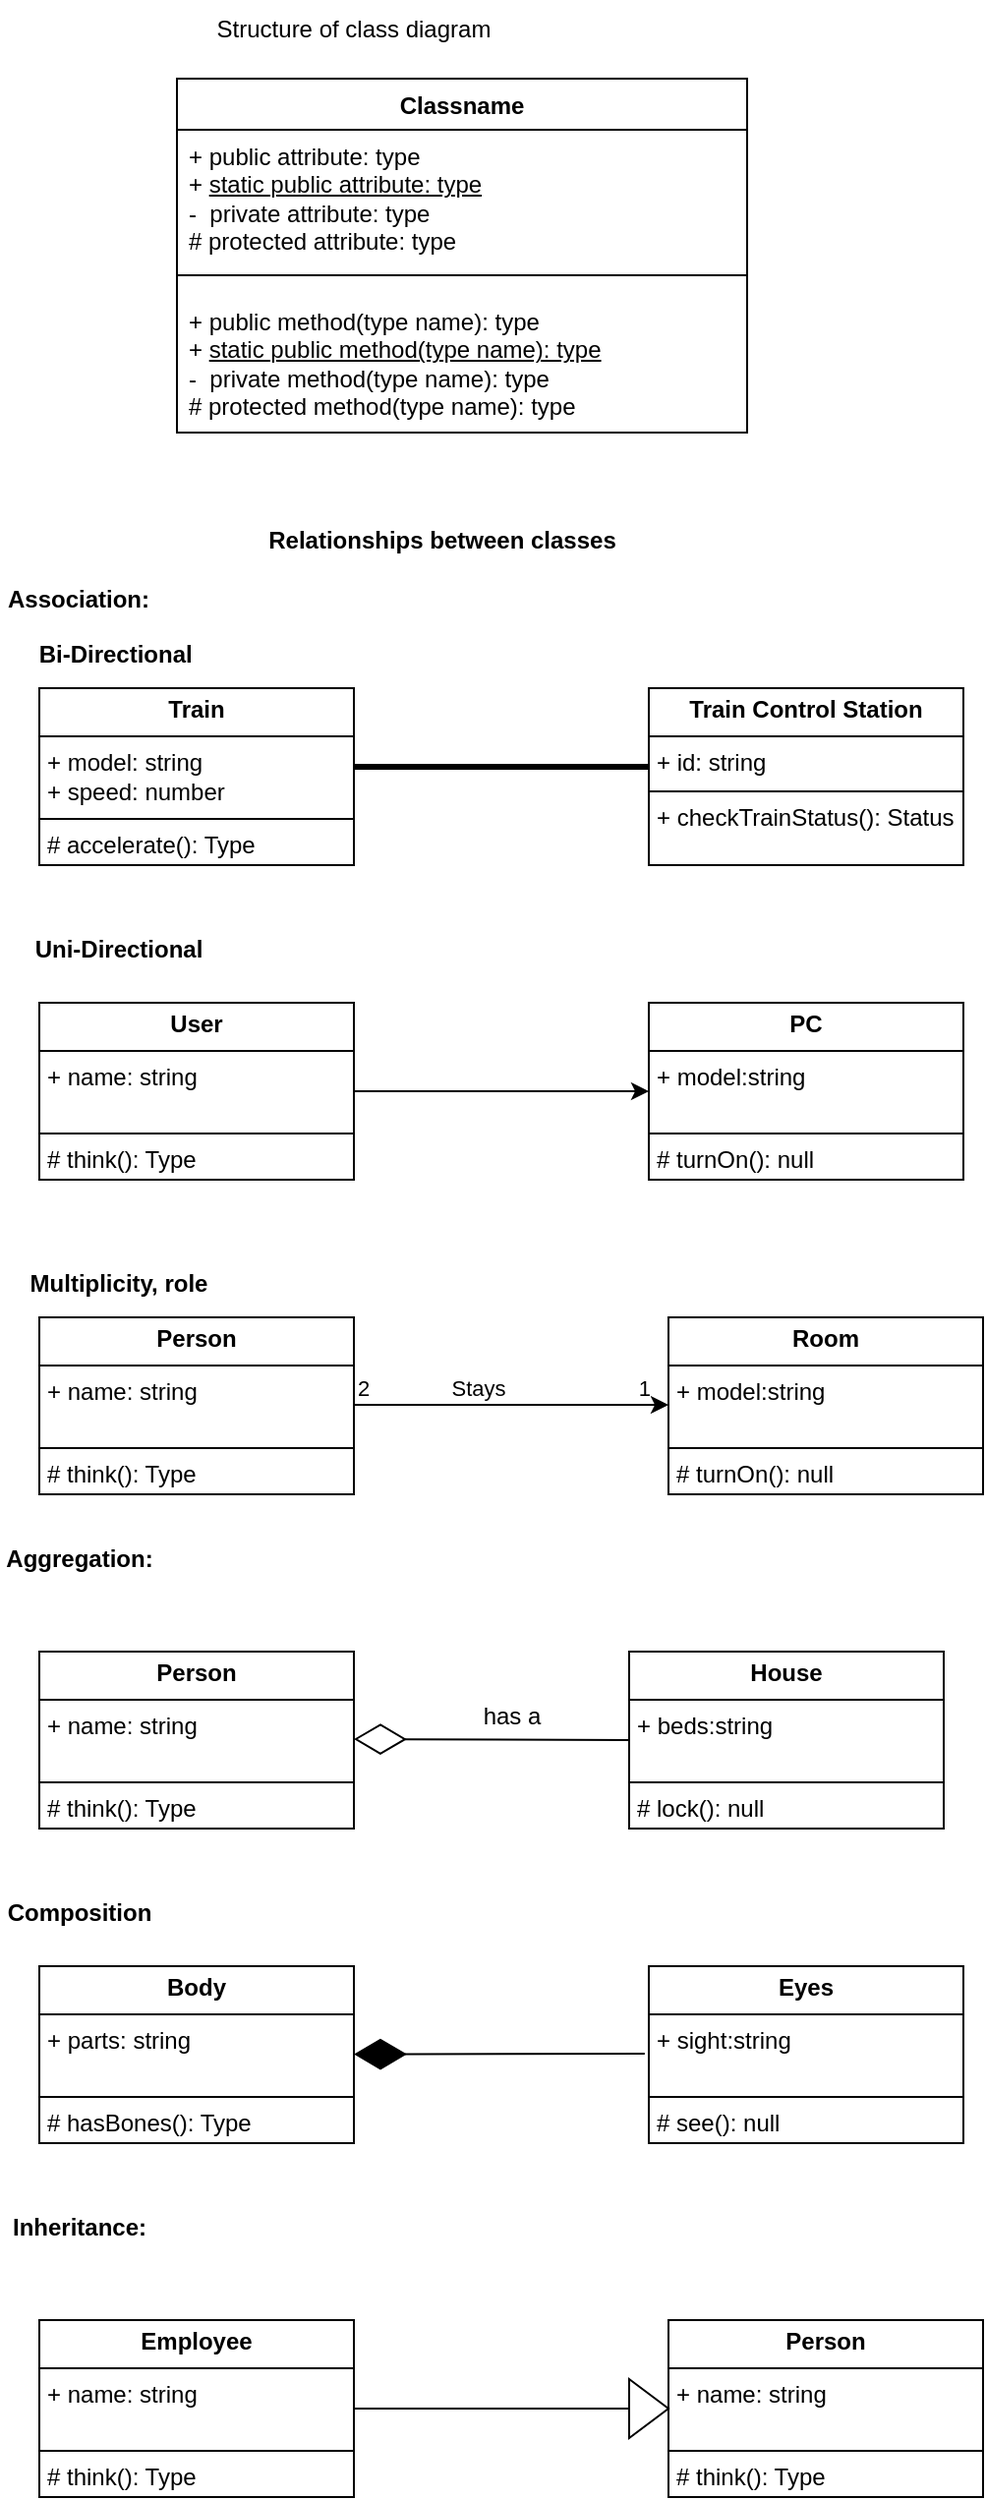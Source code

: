 <mxfile version="24.6.4" type="device">
  <diagram id="C5RBs43oDa-KdzZeNtuy" name="Page-1">
    <mxGraphModel dx="975" dy="620" grid="1" gridSize="10" guides="1" tooltips="1" connect="1" arrows="1" fold="1" page="1" pageScale="1" pageWidth="827" pageHeight="1169" math="0" shadow="0">
      <root>
        <mxCell id="WIyWlLk6GJQsqaUBKTNV-0" />
        <mxCell id="WIyWlLk6GJQsqaUBKTNV-1" parent="WIyWlLk6GJQsqaUBKTNV-0" />
        <mxCell id="cpgc6kPSxQxN5DvxXDfj-4" value="Classname" style="swimlane;fontStyle=1;align=center;verticalAlign=top;childLayout=stackLayout;horizontal=1;startSize=26;horizontalStack=0;resizeParent=1;resizeParentMax=0;resizeLast=0;collapsible=1;marginBottom=0;whiteSpace=wrap;html=1;" vertex="1" parent="WIyWlLk6GJQsqaUBKTNV-1">
          <mxGeometry x="230" y="150" width="290" height="180" as="geometry" />
        </mxCell>
        <mxCell id="cpgc6kPSxQxN5DvxXDfj-5" value="+ public attribute: type&lt;div&gt;+ &lt;u&gt;static public attribute: type&lt;/u&gt;&lt;br&gt;&lt;div&gt;-&amp;nbsp; private attribute: type&lt;/div&gt;&lt;div&gt;# protected attribute: type&lt;/div&gt;&lt;/div&gt;" style="text;strokeColor=none;fillColor=none;align=left;verticalAlign=top;spacingLeft=4;spacingRight=4;overflow=hidden;rotatable=0;points=[[0,0.5],[1,0.5]];portConstraint=eastwest;whiteSpace=wrap;html=1;" vertex="1" parent="cpgc6kPSxQxN5DvxXDfj-4">
          <mxGeometry y="26" width="290" height="64" as="geometry" />
        </mxCell>
        <mxCell id="cpgc6kPSxQxN5DvxXDfj-6" value="" style="line;strokeWidth=1;fillColor=none;align=left;verticalAlign=middle;spacingTop=-1;spacingLeft=3;spacingRight=3;rotatable=0;labelPosition=right;points=[];portConstraint=eastwest;strokeColor=inherit;" vertex="1" parent="cpgc6kPSxQxN5DvxXDfj-4">
          <mxGeometry y="90" width="290" height="20" as="geometry" />
        </mxCell>
        <mxCell id="cpgc6kPSxQxN5DvxXDfj-7" value="+ public method(type name): type&lt;div&gt;+ &lt;u&gt;static public method(type name): type&lt;/u&gt;&lt;/div&gt;&lt;div&gt;-&amp;nbsp; private method(type name): type&lt;/div&gt;&lt;div&gt;# protected method(type name): type&lt;/div&gt;&lt;div&gt;&lt;br&gt;&lt;/div&gt;" style="text;strokeColor=none;fillColor=none;align=left;verticalAlign=top;spacingLeft=4;spacingRight=4;overflow=hidden;rotatable=0;points=[[0,0.5],[1,0.5]];portConstraint=eastwest;whiteSpace=wrap;html=1;" vertex="1" parent="cpgc6kPSxQxN5DvxXDfj-4">
          <mxGeometry y="110" width="290" height="70" as="geometry" />
        </mxCell>
        <mxCell id="cpgc6kPSxQxN5DvxXDfj-8" value="Structure of class diagram" style="text;html=1;align=center;verticalAlign=middle;whiteSpace=wrap;rounded=0;" vertex="1" parent="WIyWlLk6GJQsqaUBKTNV-1">
          <mxGeometry x="230" y="110" width="180" height="30" as="geometry" />
        </mxCell>
        <mxCell id="cpgc6kPSxQxN5DvxXDfj-9" value="&lt;b&gt;Relationships between classes&lt;/b&gt;" style="text;html=1;align=center;verticalAlign=middle;whiteSpace=wrap;rounded=0;" vertex="1" parent="WIyWlLk6GJQsqaUBKTNV-1">
          <mxGeometry x="230" y="370" width="270" height="30" as="geometry" />
        </mxCell>
        <mxCell id="cpgc6kPSxQxN5DvxXDfj-10" value="&lt;b&gt;Association:&lt;/b&gt;" style="text;html=1;align=center;verticalAlign=middle;whiteSpace=wrap;rounded=0;" vertex="1" parent="WIyWlLk6GJQsqaUBKTNV-1">
          <mxGeometry x="140" y="400" width="80" height="30" as="geometry" />
        </mxCell>
        <mxCell id="cpgc6kPSxQxN5DvxXDfj-11" value="&lt;p style=&quot;margin:0px;margin-top:4px;text-align:center;&quot;&gt;&lt;b&gt;Train&lt;/b&gt;&lt;/p&gt;&lt;hr size=&quot;1&quot; style=&quot;border-style:solid;&quot;&gt;&lt;p style=&quot;margin:0px;margin-left:4px;&quot;&gt;+ model: string&lt;/p&gt;&lt;p style=&quot;margin:0px;margin-left:4px;&quot;&gt;+ speed: number&lt;/p&gt;&lt;hr size=&quot;1&quot; style=&quot;border-style:solid;&quot;&gt;&lt;p style=&quot;margin:0px;margin-left:4px;&quot;&gt;# accelerate(): Type&lt;/p&gt;" style="verticalAlign=top;align=left;overflow=fill;html=1;whiteSpace=wrap;" vertex="1" parent="WIyWlLk6GJQsqaUBKTNV-1">
          <mxGeometry x="160" y="460" width="160" height="90" as="geometry" />
        </mxCell>
        <mxCell id="cpgc6kPSxQxN5DvxXDfj-12" value="" style="endArrow=none;startArrow=none;endFill=0;startFill=0;endSize=8;html=1;verticalAlign=bottom;labelBackgroundColor=none;strokeWidth=3;rounded=0;" edge="1" parent="WIyWlLk6GJQsqaUBKTNV-1">
          <mxGeometry width="160" relative="1" as="geometry">
            <mxPoint x="320" y="500" as="sourcePoint" />
            <mxPoint x="480" y="500" as="targetPoint" />
          </mxGeometry>
        </mxCell>
        <mxCell id="cpgc6kPSxQxN5DvxXDfj-13" value="&lt;p style=&quot;margin:0px;margin-top:4px;text-align:center;&quot;&gt;&lt;b&gt;Train Control Station&lt;/b&gt;&lt;/p&gt;&lt;hr size=&quot;1&quot; style=&quot;border-style:solid;&quot;&gt;&lt;p style=&quot;margin:0px;margin-left:4px;&quot;&gt;+ id: string&lt;/p&gt;&lt;hr size=&quot;1&quot; style=&quot;border-style:solid;&quot;&gt;&lt;p style=&quot;margin:0px;margin-left:4px;&quot;&gt;+ checkTrainStatus(): Status&lt;/p&gt;" style="verticalAlign=top;align=left;overflow=fill;html=1;whiteSpace=wrap;" vertex="1" parent="WIyWlLk6GJQsqaUBKTNV-1">
          <mxGeometry x="470" y="460" width="160" height="90" as="geometry" />
        </mxCell>
        <mxCell id="cpgc6kPSxQxN5DvxXDfj-14" value="Bi-Directional&amp;nbsp;" style="text;align=center;fontStyle=1;verticalAlign=middle;spacingLeft=3;spacingRight=3;strokeColor=none;rotatable=0;points=[[0,0.5],[1,0.5]];portConstraint=eastwest;html=1;" vertex="1" parent="WIyWlLk6GJQsqaUBKTNV-1">
          <mxGeometry x="160" y="430" width="80" height="26" as="geometry" />
        </mxCell>
        <mxCell id="cpgc6kPSxQxN5DvxXDfj-15" value="Uni-Directional" style="text;align=center;fontStyle=1;verticalAlign=middle;spacingLeft=3;spacingRight=3;strokeColor=none;rotatable=0;points=[[0,0.5],[1,0.5]];portConstraint=eastwest;html=1;" vertex="1" parent="WIyWlLk6GJQsqaUBKTNV-1">
          <mxGeometry x="160" y="580" width="80" height="26" as="geometry" />
        </mxCell>
        <mxCell id="cpgc6kPSxQxN5DvxXDfj-18" value="" style="edgeStyle=orthogonalEdgeStyle;rounded=0;orthogonalLoop=1;jettySize=auto;html=1;" edge="1" parent="WIyWlLk6GJQsqaUBKTNV-1" source="cpgc6kPSxQxN5DvxXDfj-16" target="cpgc6kPSxQxN5DvxXDfj-17">
          <mxGeometry relative="1" as="geometry" />
        </mxCell>
        <mxCell id="cpgc6kPSxQxN5DvxXDfj-16" value="&lt;p style=&quot;margin:0px;margin-top:4px;text-align:center;&quot;&gt;&lt;b&gt;User&lt;/b&gt;&lt;/p&gt;&lt;hr size=&quot;1&quot; style=&quot;border-style:solid;&quot;&gt;&lt;p style=&quot;margin:0px;margin-left:4px;&quot;&gt;+ name: string&lt;/p&gt;&lt;p style=&quot;margin:0px;margin-left:4px;&quot;&gt;&lt;br&gt;&lt;/p&gt;&lt;hr size=&quot;1&quot; style=&quot;border-style:solid;&quot;&gt;&lt;p style=&quot;margin:0px;margin-left:4px;&quot;&gt;# think(): Type&lt;/p&gt;" style="verticalAlign=top;align=left;overflow=fill;html=1;whiteSpace=wrap;" vertex="1" parent="WIyWlLk6GJQsqaUBKTNV-1">
          <mxGeometry x="160" y="620" width="160" height="90" as="geometry" />
        </mxCell>
        <mxCell id="cpgc6kPSxQxN5DvxXDfj-17" value="&lt;p style=&quot;margin:0px;margin-top:4px;text-align:center;&quot;&gt;&lt;b&gt;PC&lt;/b&gt;&lt;/p&gt;&lt;hr size=&quot;1&quot; style=&quot;border-style:solid;&quot;&gt;&lt;p style=&quot;margin:0px;margin-left:4px;&quot;&gt;+ model:string&lt;/p&gt;&lt;p style=&quot;margin:0px;margin-left:4px;&quot;&gt;&lt;br&gt;&lt;/p&gt;&lt;hr size=&quot;1&quot; style=&quot;border-style:solid;&quot;&gt;&lt;p style=&quot;margin:0px;margin-left:4px;&quot;&gt;# turnOn(): null&lt;/p&gt;" style="verticalAlign=top;align=left;overflow=fill;html=1;whiteSpace=wrap;" vertex="1" parent="WIyWlLk6GJQsqaUBKTNV-1">
          <mxGeometry x="470" y="620" width="160" height="90" as="geometry" />
        </mxCell>
        <mxCell id="cpgc6kPSxQxN5DvxXDfj-19" value="Multiplicity, role" style="text;align=center;fontStyle=1;verticalAlign=middle;spacingLeft=3;spacingRight=3;strokeColor=none;rotatable=0;points=[[0,0.5],[1,0.5]];portConstraint=eastwest;html=1;" vertex="1" parent="WIyWlLk6GJQsqaUBKTNV-1">
          <mxGeometry x="160" y="750" width="80" height="26" as="geometry" />
        </mxCell>
        <mxCell id="cpgc6kPSxQxN5DvxXDfj-20" value="&lt;p style=&quot;margin:0px;margin-top:4px;text-align:center;&quot;&gt;&lt;b&gt;Person&lt;/b&gt;&lt;/p&gt;&lt;hr size=&quot;1&quot; style=&quot;border-style:solid;&quot;&gt;&lt;p style=&quot;margin:0px;margin-left:4px;&quot;&gt;+ name: string&lt;/p&gt;&lt;p style=&quot;margin:0px;margin-left:4px;&quot;&gt;&lt;br&gt;&lt;/p&gt;&lt;hr size=&quot;1&quot; style=&quot;border-style:solid;&quot;&gt;&lt;p style=&quot;margin:0px;margin-left:4px;&quot;&gt;# think(): Type&lt;/p&gt;" style="verticalAlign=top;align=left;overflow=fill;html=1;whiteSpace=wrap;" vertex="1" parent="WIyWlLk6GJQsqaUBKTNV-1">
          <mxGeometry x="160" y="780" width="160" height="90" as="geometry" />
        </mxCell>
        <mxCell id="cpgc6kPSxQxN5DvxXDfj-25" value="" style="endArrow=classic;html=1;rounded=0;" edge="1" parent="WIyWlLk6GJQsqaUBKTNV-1">
          <mxGeometry relative="1" as="geometry">
            <mxPoint x="320" y="824.5" as="sourcePoint" />
            <mxPoint x="480" y="824.5" as="targetPoint" />
          </mxGeometry>
        </mxCell>
        <mxCell id="cpgc6kPSxQxN5DvxXDfj-27" value="2" style="edgeLabel;resizable=0;html=1;;align=left;verticalAlign=bottom;" connectable="0" vertex="1" parent="cpgc6kPSxQxN5DvxXDfj-25">
          <mxGeometry x="-1" relative="1" as="geometry" />
        </mxCell>
        <mxCell id="cpgc6kPSxQxN5DvxXDfj-28" value="1" style="edgeLabel;resizable=0;html=1;;align=right;verticalAlign=bottom;" connectable="0" vertex="1" parent="cpgc6kPSxQxN5DvxXDfj-25">
          <mxGeometry x="1" relative="1" as="geometry">
            <mxPoint x="-9" as="offset" />
          </mxGeometry>
        </mxCell>
        <mxCell id="cpgc6kPSxQxN5DvxXDfj-30" value="Stays" style="edgeLabel;html=1;align=center;verticalAlign=middle;resizable=0;points=[];" vertex="1" connectable="0" parent="cpgc6kPSxQxN5DvxXDfj-25">
          <mxGeometry x="-0.217" y="9" relative="1" as="geometry">
            <mxPoint as="offset" />
          </mxGeometry>
        </mxCell>
        <mxCell id="cpgc6kPSxQxN5DvxXDfj-29" value="&lt;p style=&quot;margin:0px;margin-top:4px;text-align:center;&quot;&gt;&lt;b&gt;Room&lt;/b&gt;&lt;/p&gt;&lt;hr size=&quot;1&quot; style=&quot;border-style:solid;&quot;&gt;&lt;p style=&quot;margin:0px;margin-left:4px;&quot;&gt;+ model:string&lt;/p&gt;&lt;p style=&quot;margin:0px;margin-left:4px;&quot;&gt;&lt;br&gt;&lt;/p&gt;&lt;hr size=&quot;1&quot; style=&quot;border-style:solid;&quot;&gt;&lt;p style=&quot;margin:0px;margin-left:4px;&quot;&gt;# turnOn(): null&lt;/p&gt;" style="verticalAlign=top;align=left;overflow=fill;html=1;whiteSpace=wrap;" vertex="1" parent="WIyWlLk6GJQsqaUBKTNV-1">
          <mxGeometry x="480" y="780" width="160" height="90" as="geometry" />
        </mxCell>
        <mxCell id="cpgc6kPSxQxN5DvxXDfj-32" value="Aggregation:" style="text;align=center;fontStyle=1;verticalAlign=middle;spacingLeft=3;spacingRight=3;strokeColor=none;rotatable=0;points=[[0,0.5],[1,0.5]];portConstraint=eastwest;html=1;" vertex="1" parent="WIyWlLk6GJQsqaUBKTNV-1">
          <mxGeometry x="140" y="890" width="80" height="26" as="geometry" />
        </mxCell>
        <mxCell id="cpgc6kPSxQxN5DvxXDfj-33" value="&lt;p style=&quot;margin:0px;margin-top:4px;text-align:center;&quot;&gt;&lt;b&gt;Person&lt;/b&gt;&lt;/p&gt;&lt;hr size=&quot;1&quot; style=&quot;border-style:solid;&quot;&gt;&lt;p style=&quot;margin:0px;margin-left:4px;&quot;&gt;+ name: string&lt;/p&gt;&lt;p style=&quot;margin:0px;margin-left:4px;&quot;&gt;&lt;br&gt;&lt;/p&gt;&lt;hr size=&quot;1&quot; style=&quot;border-style:solid;&quot;&gt;&lt;p style=&quot;margin:0px;margin-left:4px;&quot;&gt;# think(): Type&lt;/p&gt;" style="verticalAlign=top;align=left;overflow=fill;html=1;whiteSpace=wrap;" vertex="1" parent="WIyWlLk6GJQsqaUBKTNV-1">
          <mxGeometry x="160" y="950" width="160" height="90" as="geometry" />
        </mxCell>
        <mxCell id="cpgc6kPSxQxN5DvxXDfj-34" value="" style="endArrow=diamondThin;endFill=0;endSize=24;html=1;rounded=0;" edge="1" parent="WIyWlLk6GJQsqaUBKTNV-1">
          <mxGeometry width="160" relative="1" as="geometry">
            <mxPoint x="460" y="995" as="sourcePoint" />
            <mxPoint x="320" y="994.5" as="targetPoint" />
          </mxGeometry>
        </mxCell>
        <mxCell id="cpgc6kPSxQxN5DvxXDfj-35" value="has a" style="text;html=1;align=center;verticalAlign=middle;resizable=0;points=[];autosize=1;strokeColor=none;fillColor=none;" vertex="1" parent="WIyWlLk6GJQsqaUBKTNV-1">
          <mxGeometry x="375" y="968" width="50" height="30" as="geometry" />
        </mxCell>
        <mxCell id="cpgc6kPSxQxN5DvxXDfj-36" value="&lt;p style=&quot;margin:0px;margin-top:4px;text-align:center;&quot;&gt;&lt;b&gt;House&lt;/b&gt;&lt;/p&gt;&lt;hr size=&quot;1&quot; style=&quot;border-style:solid;&quot;&gt;&lt;p style=&quot;margin:0px;margin-left:4px;&quot;&gt;+ beds:string&lt;/p&gt;&lt;p style=&quot;margin:0px;margin-left:4px;&quot;&gt;&lt;br&gt;&lt;/p&gt;&lt;hr size=&quot;1&quot; style=&quot;border-style:solid;&quot;&gt;&lt;p style=&quot;margin:0px;margin-left:4px;&quot;&gt;# lock(): null&lt;/p&gt;" style="verticalAlign=top;align=left;overflow=fill;html=1;whiteSpace=wrap;" vertex="1" parent="WIyWlLk6GJQsqaUBKTNV-1">
          <mxGeometry x="460" y="950" width="160" height="90" as="geometry" />
        </mxCell>
        <mxCell id="cpgc6kPSxQxN5DvxXDfj-37" value="Composition" style="text;align=center;fontStyle=1;verticalAlign=middle;spacingLeft=3;spacingRight=3;strokeColor=none;rotatable=0;points=[[0,0.5],[1,0.5]];portConstraint=eastwest;html=1;" vertex="1" parent="WIyWlLk6GJQsqaUBKTNV-1">
          <mxGeometry x="140" y="1070" width="80" height="26" as="geometry" />
        </mxCell>
        <mxCell id="cpgc6kPSxQxN5DvxXDfj-38" value="&lt;p style=&quot;margin:0px;margin-top:4px;text-align:center;&quot;&gt;&lt;b&gt;Body&lt;/b&gt;&lt;/p&gt;&lt;hr size=&quot;1&quot; style=&quot;border-style:solid;&quot;&gt;&lt;p style=&quot;margin:0px;margin-left:4px;&quot;&gt;+ parts: string&lt;/p&gt;&lt;p style=&quot;margin:0px;margin-left:4px;&quot;&gt;&lt;br&gt;&lt;/p&gt;&lt;hr size=&quot;1&quot; style=&quot;border-style:solid;&quot;&gt;&lt;p style=&quot;margin:0px;margin-left:4px;&quot;&gt;# hasBones(): Type&lt;/p&gt;" style="verticalAlign=top;align=left;overflow=fill;html=1;whiteSpace=wrap;" vertex="1" parent="WIyWlLk6GJQsqaUBKTNV-1">
          <mxGeometry x="160" y="1110" width="160" height="90" as="geometry" />
        </mxCell>
        <mxCell id="cpgc6kPSxQxN5DvxXDfj-39" value="" style="endArrow=diamondThin;endFill=1;endSize=24;html=1;rounded=0;entryX=1.013;entryY=0.581;entryDx=0;entryDy=0;entryPerimeter=0;" edge="1" parent="WIyWlLk6GJQsqaUBKTNV-1">
          <mxGeometry width="160" relative="1" as="geometry">
            <mxPoint x="467.92" y="1154.5" as="sourcePoint" />
            <mxPoint x="320.0" y="1154.79" as="targetPoint" />
          </mxGeometry>
        </mxCell>
        <mxCell id="cpgc6kPSxQxN5DvxXDfj-40" value="&lt;p style=&quot;margin:0px;margin-top:4px;text-align:center;&quot;&gt;&lt;b&gt;Eyes&lt;/b&gt;&lt;/p&gt;&lt;hr size=&quot;1&quot; style=&quot;border-style:solid;&quot;&gt;&lt;p style=&quot;margin:0px;margin-left:4px;&quot;&gt;+ sight:string&lt;/p&gt;&lt;p style=&quot;margin:0px;margin-left:4px;&quot;&gt;&lt;br&gt;&lt;/p&gt;&lt;hr size=&quot;1&quot; style=&quot;border-style:solid;&quot;&gt;&lt;p style=&quot;margin:0px;margin-left:4px;&quot;&gt;# see(): null&lt;/p&gt;" style="verticalAlign=top;align=left;overflow=fill;html=1;whiteSpace=wrap;" vertex="1" parent="WIyWlLk6GJQsqaUBKTNV-1">
          <mxGeometry x="470" y="1110" width="160" height="90" as="geometry" />
        </mxCell>
        <mxCell id="cpgc6kPSxQxN5DvxXDfj-43" value="Inheritance:" style="text;align=center;fontStyle=1;verticalAlign=middle;spacingLeft=3;spacingRight=3;strokeColor=none;rotatable=0;points=[[0,0.5],[1,0.5]];portConstraint=eastwest;html=1;" vertex="1" parent="WIyWlLk6GJQsqaUBKTNV-1">
          <mxGeometry x="140" y="1230" width="80" height="26" as="geometry" />
        </mxCell>
        <mxCell id="cpgc6kPSxQxN5DvxXDfj-44" value="&lt;p style=&quot;margin:0px;margin-top:4px;text-align:center;&quot;&gt;&lt;b&gt;Person&lt;/b&gt;&lt;/p&gt;&lt;hr size=&quot;1&quot; style=&quot;border-style:solid;&quot;&gt;&lt;p style=&quot;margin:0px;margin-left:4px;&quot;&gt;+ name: string&lt;/p&gt;&lt;p style=&quot;margin:0px;margin-left:4px;&quot;&gt;&lt;br&gt;&lt;/p&gt;&lt;hr size=&quot;1&quot; style=&quot;border-style:solid;&quot;&gt;&lt;p style=&quot;margin:0px;margin-left:4px;&quot;&gt;# think(): Type&lt;/p&gt;" style="verticalAlign=top;align=left;overflow=fill;html=1;whiteSpace=wrap;" vertex="1" parent="WIyWlLk6GJQsqaUBKTNV-1">
          <mxGeometry x="480" y="1290" width="160" height="90" as="geometry" />
        </mxCell>
        <mxCell id="cpgc6kPSxQxN5DvxXDfj-45" value="&lt;p style=&quot;margin:0px;margin-top:4px;text-align:center;&quot;&gt;&lt;b&gt;Employee&lt;/b&gt;&lt;/p&gt;&lt;hr size=&quot;1&quot; style=&quot;border-style:solid;&quot;&gt;&lt;p style=&quot;margin:0px;margin-left:4px;&quot;&gt;+ name: string&lt;/p&gt;&lt;p style=&quot;margin:0px;margin-left:4px;&quot;&gt;&lt;br&gt;&lt;/p&gt;&lt;hr size=&quot;1&quot; style=&quot;border-style:solid;&quot;&gt;&lt;p style=&quot;margin:0px;margin-left:4px;&quot;&gt;# think(): Type&lt;/p&gt;" style="verticalAlign=top;align=left;overflow=fill;html=1;whiteSpace=wrap;" vertex="1" parent="WIyWlLk6GJQsqaUBKTNV-1">
          <mxGeometry x="160" y="1290" width="160" height="90" as="geometry" />
        </mxCell>
        <mxCell id="cpgc6kPSxQxN5DvxXDfj-53" value="" style="edgeStyle=orthogonalEdgeStyle;rounded=0;orthogonalLoop=1;jettySize=auto;html=1;endArrow=none;endFill=0;" edge="1" parent="WIyWlLk6GJQsqaUBKTNV-1" source="cpgc6kPSxQxN5DvxXDfj-49">
          <mxGeometry relative="1" as="geometry">
            <mxPoint x="320" y="1335" as="targetPoint" />
          </mxGeometry>
        </mxCell>
        <mxCell id="cpgc6kPSxQxN5DvxXDfj-49" value="" style="triangle;whiteSpace=wrap;html=1;" vertex="1" parent="WIyWlLk6GJQsqaUBKTNV-1">
          <mxGeometry x="460" y="1320" width="20" height="30" as="geometry" />
        </mxCell>
      </root>
    </mxGraphModel>
  </diagram>
</mxfile>
